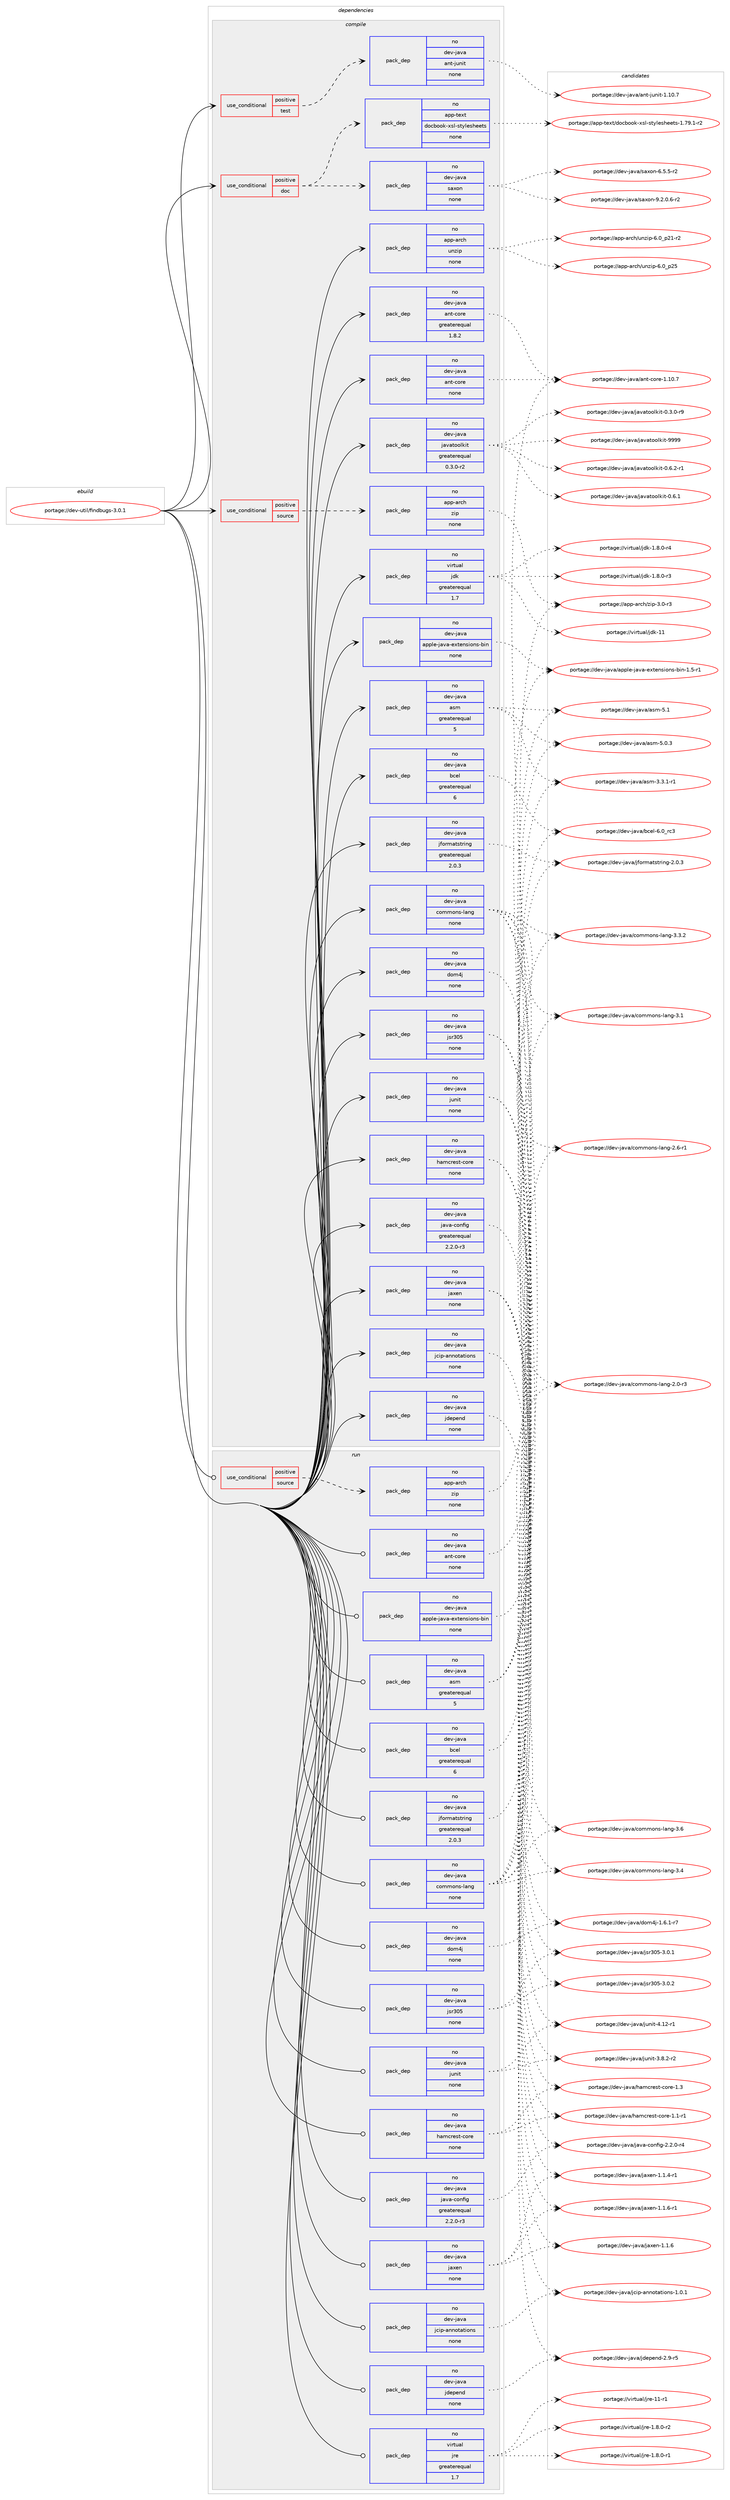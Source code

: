 digraph prolog {

# *************
# Graph options
# *************

newrank=true;
concentrate=true;
compound=true;
graph [rankdir=LR,fontname=Helvetica,fontsize=10,ranksep=1.5];#, ranksep=2.5, nodesep=0.2];
edge  [arrowhead=vee];
node  [fontname=Helvetica,fontsize=10];

# **********
# The ebuild
# **********

subgraph cluster_leftcol {
color=gray;
label=<<i>ebuild</i>>;
id [label="portage://dev-util/findbugs-3.0.1", color=red, width=4, href="../dev-util/findbugs-3.0.1.svg"];
}

# ****************
# The dependencies
# ****************

subgraph cluster_midcol {
color=gray;
label=<<i>dependencies</i>>;
subgraph cluster_compile {
fillcolor="#eeeeee";
style=filled;
label=<<i>compile</i>>;
subgraph cond62687 {
dependency302187 [label=<<TABLE BORDER="0" CELLBORDER="1" CELLSPACING="0" CELLPADDING="4"><TR><TD ROWSPAN="3" CELLPADDING="10">use_conditional</TD></TR><TR><TD>positive</TD></TR><TR><TD>doc</TD></TR></TABLE>>, shape=none, color=red];
subgraph pack234852 {
dependency302188 [label=<<TABLE BORDER="0" CELLBORDER="1" CELLSPACING="0" CELLPADDING="4" WIDTH="220"><TR><TD ROWSPAN="6" CELLPADDING="30">pack_dep</TD></TR><TR><TD WIDTH="110">no</TD></TR><TR><TD>app-text</TD></TR><TR><TD>docbook-xsl-stylesheets</TD></TR><TR><TD>none</TD></TR><TR><TD></TD></TR></TABLE>>, shape=none, color=blue];
}
dependency302187:e -> dependency302188:w [weight=20,style="dashed",arrowhead="vee"];
subgraph pack234853 {
dependency302189 [label=<<TABLE BORDER="0" CELLBORDER="1" CELLSPACING="0" CELLPADDING="4" WIDTH="220"><TR><TD ROWSPAN="6" CELLPADDING="30">pack_dep</TD></TR><TR><TD WIDTH="110">no</TD></TR><TR><TD>dev-java</TD></TR><TR><TD>saxon</TD></TR><TR><TD>none</TD></TR><TR><TD></TD></TR></TABLE>>, shape=none, color=blue];
}
dependency302187:e -> dependency302189:w [weight=20,style="dashed",arrowhead="vee"];
}
id:e -> dependency302187:w [weight=20,style="solid",arrowhead="vee"];
subgraph cond62688 {
dependency302190 [label=<<TABLE BORDER="0" CELLBORDER="1" CELLSPACING="0" CELLPADDING="4"><TR><TD ROWSPAN="3" CELLPADDING="10">use_conditional</TD></TR><TR><TD>positive</TD></TR><TR><TD>source</TD></TR></TABLE>>, shape=none, color=red];
subgraph pack234854 {
dependency302191 [label=<<TABLE BORDER="0" CELLBORDER="1" CELLSPACING="0" CELLPADDING="4" WIDTH="220"><TR><TD ROWSPAN="6" CELLPADDING="30">pack_dep</TD></TR><TR><TD WIDTH="110">no</TD></TR><TR><TD>app-arch</TD></TR><TR><TD>zip</TD></TR><TR><TD>none</TD></TR><TR><TD></TD></TR></TABLE>>, shape=none, color=blue];
}
dependency302190:e -> dependency302191:w [weight=20,style="dashed",arrowhead="vee"];
}
id:e -> dependency302190:w [weight=20,style="solid",arrowhead="vee"];
subgraph cond62689 {
dependency302192 [label=<<TABLE BORDER="0" CELLBORDER="1" CELLSPACING="0" CELLPADDING="4"><TR><TD ROWSPAN="3" CELLPADDING="10">use_conditional</TD></TR><TR><TD>positive</TD></TR><TR><TD>test</TD></TR></TABLE>>, shape=none, color=red];
subgraph pack234855 {
dependency302193 [label=<<TABLE BORDER="0" CELLBORDER="1" CELLSPACING="0" CELLPADDING="4" WIDTH="220"><TR><TD ROWSPAN="6" CELLPADDING="30">pack_dep</TD></TR><TR><TD WIDTH="110">no</TD></TR><TR><TD>dev-java</TD></TR><TR><TD>ant-junit</TD></TR><TR><TD>none</TD></TR><TR><TD></TD></TR></TABLE>>, shape=none, color=blue];
}
dependency302192:e -> dependency302193:w [weight=20,style="dashed",arrowhead="vee"];
}
id:e -> dependency302192:w [weight=20,style="solid",arrowhead="vee"];
subgraph pack234856 {
dependency302194 [label=<<TABLE BORDER="0" CELLBORDER="1" CELLSPACING="0" CELLPADDING="4" WIDTH="220"><TR><TD ROWSPAN="6" CELLPADDING="30">pack_dep</TD></TR><TR><TD WIDTH="110">no</TD></TR><TR><TD>app-arch</TD></TR><TR><TD>unzip</TD></TR><TR><TD>none</TD></TR><TR><TD></TD></TR></TABLE>>, shape=none, color=blue];
}
id:e -> dependency302194:w [weight=20,style="solid",arrowhead="vee"];
subgraph pack234857 {
dependency302195 [label=<<TABLE BORDER="0" CELLBORDER="1" CELLSPACING="0" CELLPADDING="4" WIDTH="220"><TR><TD ROWSPAN="6" CELLPADDING="30">pack_dep</TD></TR><TR><TD WIDTH="110">no</TD></TR><TR><TD>dev-java</TD></TR><TR><TD>ant-core</TD></TR><TR><TD>greaterequal</TD></TR><TR><TD>1.8.2</TD></TR></TABLE>>, shape=none, color=blue];
}
id:e -> dependency302195:w [weight=20,style="solid",arrowhead="vee"];
subgraph pack234858 {
dependency302196 [label=<<TABLE BORDER="0" CELLBORDER="1" CELLSPACING="0" CELLPADDING="4" WIDTH="220"><TR><TD ROWSPAN="6" CELLPADDING="30">pack_dep</TD></TR><TR><TD WIDTH="110">no</TD></TR><TR><TD>dev-java</TD></TR><TR><TD>ant-core</TD></TR><TR><TD>none</TD></TR><TR><TD></TD></TR></TABLE>>, shape=none, color=blue];
}
id:e -> dependency302196:w [weight=20,style="solid",arrowhead="vee"];
subgraph pack234859 {
dependency302197 [label=<<TABLE BORDER="0" CELLBORDER="1" CELLSPACING="0" CELLPADDING="4" WIDTH="220"><TR><TD ROWSPAN="6" CELLPADDING="30">pack_dep</TD></TR><TR><TD WIDTH="110">no</TD></TR><TR><TD>dev-java</TD></TR><TR><TD>apple-java-extensions-bin</TD></TR><TR><TD>none</TD></TR><TR><TD></TD></TR></TABLE>>, shape=none, color=blue];
}
id:e -> dependency302197:w [weight=20,style="solid",arrowhead="vee"];
subgraph pack234860 {
dependency302198 [label=<<TABLE BORDER="0" CELLBORDER="1" CELLSPACING="0" CELLPADDING="4" WIDTH="220"><TR><TD ROWSPAN="6" CELLPADDING="30">pack_dep</TD></TR><TR><TD WIDTH="110">no</TD></TR><TR><TD>dev-java</TD></TR><TR><TD>asm</TD></TR><TR><TD>greaterequal</TD></TR><TR><TD>5</TD></TR></TABLE>>, shape=none, color=blue];
}
id:e -> dependency302198:w [weight=20,style="solid",arrowhead="vee"];
subgraph pack234861 {
dependency302199 [label=<<TABLE BORDER="0" CELLBORDER="1" CELLSPACING="0" CELLPADDING="4" WIDTH="220"><TR><TD ROWSPAN="6" CELLPADDING="30">pack_dep</TD></TR><TR><TD WIDTH="110">no</TD></TR><TR><TD>dev-java</TD></TR><TR><TD>bcel</TD></TR><TR><TD>greaterequal</TD></TR><TR><TD>6</TD></TR></TABLE>>, shape=none, color=blue];
}
id:e -> dependency302199:w [weight=20,style="solid",arrowhead="vee"];
subgraph pack234862 {
dependency302200 [label=<<TABLE BORDER="0" CELLBORDER="1" CELLSPACING="0" CELLPADDING="4" WIDTH="220"><TR><TD ROWSPAN="6" CELLPADDING="30">pack_dep</TD></TR><TR><TD WIDTH="110">no</TD></TR><TR><TD>dev-java</TD></TR><TR><TD>commons-lang</TD></TR><TR><TD>none</TD></TR><TR><TD></TD></TR></TABLE>>, shape=none, color=blue];
}
id:e -> dependency302200:w [weight=20,style="solid",arrowhead="vee"];
subgraph pack234863 {
dependency302201 [label=<<TABLE BORDER="0" CELLBORDER="1" CELLSPACING="0" CELLPADDING="4" WIDTH="220"><TR><TD ROWSPAN="6" CELLPADDING="30">pack_dep</TD></TR><TR><TD WIDTH="110">no</TD></TR><TR><TD>dev-java</TD></TR><TR><TD>dom4j</TD></TR><TR><TD>none</TD></TR><TR><TD></TD></TR></TABLE>>, shape=none, color=blue];
}
id:e -> dependency302201:w [weight=20,style="solid",arrowhead="vee"];
subgraph pack234864 {
dependency302202 [label=<<TABLE BORDER="0" CELLBORDER="1" CELLSPACING="0" CELLPADDING="4" WIDTH="220"><TR><TD ROWSPAN="6" CELLPADDING="30">pack_dep</TD></TR><TR><TD WIDTH="110">no</TD></TR><TR><TD>dev-java</TD></TR><TR><TD>hamcrest-core</TD></TR><TR><TD>none</TD></TR><TR><TD></TD></TR></TABLE>>, shape=none, color=blue];
}
id:e -> dependency302202:w [weight=20,style="solid",arrowhead="vee"];
subgraph pack234865 {
dependency302203 [label=<<TABLE BORDER="0" CELLBORDER="1" CELLSPACING="0" CELLPADDING="4" WIDTH="220"><TR><TD ROWSPAN="6" CELLPADDING="30">pack_dep</TD></TR><TR><TD WIDTH="110">no</TD></TR><TR><TD>dev-java</TD></TR><TR><TD>java-config</TD></TR><TR><TD>greaterequal</TD></TR><TR><TD>2.2.0-r3</TD></TR></TABLE>>, shape=none, color=blue];
}
id:e -> dependency302203:w [weight=20,style="solid",arrowhead="vee"];
subgraph pack234866 {
dependency302204 [label=<<TABLE BORDER="0" CELLBORDER="1" CELLSPACING="0" CELLPADDING="4" WIDTH="220"><TR><TD ROWSPAN="6" CELLPADDING="30">pack_dep</TD></TR><TR><TD WIDTH="110">no</TD></TR><TR><TD>dev-java</TD></TR><TR><TD>javatoolkit</TD></TR><TR><TD>greaterequal</TD></TR><TR><TD>0.3.0-r2</TD></TR></TABLE>>, shape=none, color=blue];
}
id:e -> dependency302204:w [weight=20,style="solid",arrowhead="vee"];
subgraph pack234867 {
dependency302205 [label=<<TABLE BORDER="0" CELLBORDER="1" CELLSPACING="0" CELLPADDING="4" WIDTH="220"><TR><TD ROWSPAN="6" CELLPADDING="30">pack_dep</TD></TR><TR><TD WIDTH="110">no</TD></TR><TR><TD>dev-java</TD></TR><TR><TD>jaxen</TD></TR><TR><TD>none</TD></TR><TR><TD></TD></TR></TABLE>>, shape=none, color=blue];
}
id:e -> dependency302205:w [weight=20,style="solid",arrowhead="vee"];
subgraph pack234868 {
dependency302206 [label=<<TABLE BORDER="0" CELLBORDER="1" CELLSPACING="0" CELLPADDING="4" WIDTH="220"><TR><TD ROWSPAN="6" CELLPADDING="30">pack_dep</TD></TR><TR><TD WIDTH="110">no</TD></TR><TR><TD>dev-java</TD></TR><TR><TD>jcip-annotations</TD></TR><TR><TD>none</TD></TR><TR><TD></TD></TR></TABLE>>, shape=none, color=blue];
}
id:e -> dependency302206:w [weight=20,style="solid",arrowhead="vee"];
subgraph pack234869 {
dependency302207 [label=<<TABLE BORDER="0" CELLBORDER="1" CELLSPACING="0" CELLPADDING="4" WIDTH="220"><TR><TD ROWSPAN="6" CELLPADDING="30">pack_dep</TD></TR><TR><TD WIDTH="110">no</TD></TR><TR><TD>dev-java</TD></TR><TR><TD>jdepend</TD></TR><TR><TD>none</TD></TR><TR><TD></TD></TR></TABLE>>, shape=none, color=blue];
}
id:e -> dependency302207:w [weight=20,style="solid",arrowhead="vee"];
subgraph pack234870 {
dependency302208 [label=<<TABLE BORDER="0" CELLBORDER="1" CELLSPACING="0" CELLPADDING="4" WIDTH="220"><TR><TD ROWSPAN="6" CELLPADDING="30">pack_dep</TD></TR><TR><TD WIDTH="110">no</TD></TR><TR><TD>dev-java</TD></TR><TR><TD>jformatstring</TD></TR><TR><TD>greaterequal</TD></TR><TR><TD>2.0.3</TD></TR></TABLE>>, shape=none, color=blue];
}
id:e -> dependency302208:w [weight=20,style="solid",arrowhead="vee"];
subgraph pack234871 {
dependency302209 [label=<<TABLE BORDER="0" CELLBORDER="1" CELLSPACING="0" CELLPADDING="4" WIDTH="220"><TR><TD ROWSPAN="6" CELLPADDING="30">pack_dep</TD></TR><TR><TD WIDTH="110">no</TD></TR><TR><TD>dev-java</TD></TR><TR><TD>jsr305</TD></TR><TR><TD>none</TD></TR><TR><TD></TD></TR></TABLE>>, shape=none, color=blue];
}
id:e -> dependency302209:w [weight=20,style="solid",arrowhead="vee"];
subgraph pack234872 {
dependency302210 [label=<<TABLE BORDER="0" CELLBORDER="1" CELLSPACING="0" CELLPADDING="4" WIDTH="220"><TR><TD ROWSPAN="6" CELLPADDING="30">pack_dep</TD></TR><TR><TD WIDTH="110">no</TD></TR><TR><TD>dev-java</TD></TR><TR><TD>junit</TD></TR><TR><TD>none</TD></TR><TR><TD></TD></TR></TABLE>>, shape=none, color=blue];
}
id:e -> dependency302210:w [weight=20,style="solid",arrowhead="vee"];
subgraph pack234873 {
dependency302211 [label=<<TABLE BORDER="0" CELLBORDER="1" CELLSPACING="0" CELLPADDING="4" WIDTH="220"><TR><TD ROWSPAN="6" CELLPADDING="30">pack_dep</TD></TR><TR><TD WIDTH="110">no</TD></TR><TR><TD>virtual</TD></TR><TR><TD>jdk</TD></TR><TR><TD>greaterequal</TD></TR><TR><TD>1.7</TD></TR></TABLE>>, shape=none, color=blue];
}
id:e -> dependency302211:w [weight=20,style="solid",arrowhead="vee"];
}
subgraph cluster_compileandrun {
fillcolor="#eeeeee";
style=filled;
label=<<i>compile and run</i>>;
}
subgraph cluster_run {
fillcolor="#eeeeee";
style=filled;
label=<<i>run</i>>;
subgraph cond62690 {
dependency302212 [label=<<TABLE BORDER="0" CELLBORDER="1" CELLSPACING="0" CELLPADDING="4"><TR><TD ROWSPAN="3" CELLPADDING="10">use_conditional</TD></TR><TR><TD>positive</TD></TR><TR><TD>source</TD></TR></TABLE>>, shape=none, color=red];
subgraph pack234874 {
dependency302213 [label=<<TABLE BORDER="0" CELLBORDER="1" CELLSPACING="0" CELLPADDING="4" WIDTH="220"><TR><TD ROWSPAN="6" CELLPADDING="30">pack_dep</TD></TR><TR><TD WIDTH="110">no</TD></TR><TR><TD>app-arch</TD></TR><TR><TD>zip</TD></TR><TR><TD>none</TD></TR><TR><TD></TD></TR></TABLE>>, shape=none, color=blue];
}
dependency302212:e -> dependency302213:w [weight=20,style="dashed",arrowhead="vee"];
}
id:e -> dependency302212:w [weight=20,style="solid",arrowhead="odot"];
subgraph pack234875 {
dependency302214 [label=<<TABLE BORDER="0" CELLBORDER="1" CELLSPACING="0" CELLPADDING="4" WIDTH="220"><TR><TD ROWSPAN="6" CELLPADDING="30">pack_dep</TD></TR><TR><TD WIDTH="110">no</TD></TR><TR><TD>dev-java</TD></TR><TR><TD>ant-core</TD></TR><TR><TD>none</TD></TR><TR><TD></TD></TR></TABLE>>, shape=none, color=blue];
}
id:e -> dependency302214:w [weight=20,style="solid",arrowhead="odot"];
subgraph pack234876 {
dependency302215 [label=<<TABLE BORDER="0" CELLBORDER="1" CELLSPACING="0" CELLPADDING="4" WIDTH="220"><TR><TD ROWSPAN="6" CELLPADDING="30">pack_dep</TD></TR><TR><TD WIDTH="110">no</TD></TR><TR><TD>dev-java</TD></TR><TR><TD>apple-java-extensions-bin</TD></TR><TR><TD>none</TD></TR><TR><TD></TD></TR></TABLE>>, shape=none, color=blue];
}
id:e -> dependency302215:w [weight=20,style="solid",arrowhead="odot"];
subgraph pack234877 {
dependency302216 [label=<<TABLE BORDER="0" CELLBORDER="1" CELLSPACING="0" CELLPADDING="4" WIDTH="220"><TR><TD ROWSPAN="6" CELLPADDING="30">pack_dep</TD></TR><TR><TD WIDTH="110">no</TD></TR><TR><TD>dev-java</TD></TR><TR><TD>asm</TD></TR><TR><TD>greaterequal</TD></TR><TR><TD>5</TD></TR></TABLE>>, shape=none, color=blue];
}
id:e -> dependency302216:w [weight=20,style="solid",arrowhead="odot"];
subgraph pack234878 {
dependency302217 [label=<<TABLE BORDER="0" CELLBORDER="1" CELLSPACING="0" CELLPADDING="4" WIDTH="220"><TR><TD ROWSPAN="6" CELLPADDING="30">pack_dep</TD></TR><TR><TD WIDTH="110">no</TD></TR><TR><TD>dev-java</TD></TR><TR><TD>bcel</TD></TR><TR><TD>greaterequal</TD></TR><TR><TD>6</TD></TR></TABLE>>, shape=none, color=blue];
}
id:e -> dependency302217:w [weight=20,style="solid",arrowhead="odot"];
subgraph pack234879 {
dependency302218 [label=<<TABLE BORDER="0" CELLBORDER="1" CELLSPACING="0" CELLPADDING="4" WIDTH="220"><TR><TD ROWSPAN="6" CELLPADDING="30">pack_dep</TD></TR><TR><TD WIDTH="110">no</TD></TR><TR><TD>dev-java</TD></TR><TR><TD>commons-lang</TD></TR><TR><TD>none</TD></TR><TR><TD></TD></TR></TABLE>>, shape=none, color=blue];
}
id:e -> dependency302218:w [weight=20,style="solid",arrowhead="odot"];
subgraph pack234880 {
dependency302219 [label=<<TABLE BORDER="0" CELLBORDER="1" CELLSPACING="0" CELLPADDING="4" WIDTH="220"><TR><TD ROWSPAN="6" CELLPADDING="30">pack_dep</TD></TR><TR><TD WIDTH="110">no</TD></TR><TR><TD>dev-java</TD></TR><TR><TD>dom4j</TD></TR><TR><TD>none</TD></TR><TR><TD></TD></TR></TABLE>>, shape=none, color=blue];
}
id:e -> dependency302219:w [weight=20,style="solid",arrowhead="odot"];
subgraph pack234881 {
dependency302220 [label=<<TABLE BORDER="0" CELLBORDER="1" CELLSPACING="0" CELLPADDING="4" WIDTH="220"><TR><TD ROWSPAN="6" CELLPADDING="30">pack_dep</TD></TR><TR><TD WIDTH="110">no</TD></TR><TR><TD>dev-java</TD></TR><TR><TD>hamcrest-core</TD></TR><TR><TD>none</TD></TR><TR><TD></TD></TR></TABLE>>, shape=none, color=blue];
}
id:e -> dependency302220:w [weight=20,style="solid",arrowhead="odot"];
subgraph pack234882 {
dependency302221 [label=<<TABLE BORDER="0" CELLBORDER="1" CELLSPACING="0" CELLPADDING="4" WIDTH="220"><TR><TD ROWSPAN="6" CELLPADDING="30">pack_dep</TD></TR><TR><TD WIDTH="110">no</TD></TR><TR><TD>dev-java</TD></TR><TR><TD>java-config</TD></TR><TR><TD>greaterequal</TD></TR><TR><TD>2.2.0-r3</TD></TR></TABLE>>, shape=none, color=blue];
}
id:e -> dependency302221:w [weight=20,style="solid",arrowhead="odot"];
subgraph pack234883 {
dependency302222 [label=<<TABLE BORDER="0" CELLBORDER="1" CELLSPACING="0" CELLPADDING="4" WIDTH="220"><TR><TD ROWSPAN="6" CELLPADDING="30">pack_dep</TD></TR><TR><TD WIDTH="110">no</TD></TR><TR><TD>dev-java</TD></TR><TR><TD>jaxen</TD></TR><TR><TD>none</TD></TR><TR><TD></TD></TR></TABLE>>, shape=none, color=blue];
}
id:e -> dependency302222:w [weight=20,style="solid",arrowhead="odot"];
subgraph pack234884 {
dependency302223 [label=<<TABLE BORDER="0" CELLBORDER="1" CELLSPACING="0" CELLPADDING="4" WIDTH="220"><TR><TD ROWSPAN="6" CELLPADDING="30">pack_dep</TD></TR><TR><TD WIDTH="110">no</TD></TR><TR><TD>dev-java</TD></TR><TR><TD>jcip-annotations</TD></TR><TR><TD>none</TD></TR><TR><TD></TD></TR></TABLE>>, shape=none, color=blue];
}
id:e -> dependency302223:w [weight=20,style="solid",arrowhead="odot"];
subgraph pack234885 {
dependency302224 [label=<<TABLE BORDER="0" CELLBORDER="1" CELLSPACING="0" CELLPADDING="4" WIDTH="220"><TR><TD ROWSPAN="6" CELLPADDING="30">pack_dep</TD></TR><TR><TD WIDTH="110">no</TD></TR><TR><TD>dev-java</TD></TR><TR><TD>jdepend</TD></TR><TR><TD>none</TD></TR><TR><TD></TD></TR></TABLE>>, shape=none, color=blue];
}
id:e -> dependency302224:w [weight=20,style="solid",arrowhead="odot"];
subgraph pack234886 {
dependency302225 [label=<<TABLE BORDER="0" CELLBORDER="1" CELLSPACING="0" CELLPADDING="4" WIDTH="220"><TR><TD ROWSPAN="6" CELLPADDING="30">pack_dep</TD></TR><TR><TD WIDTH="110">no</TD></TR><TR><TD>dev-java</TD></TR><TR><TD>jformatstring</TD></TR><TR><TD>greaterequal</TD></TR><TR><TD>2.0.3</TD></TR></TABLE>>, shape=none, color=blue];
}
id:e -> dependency302225:w [weight=20,style="solid",arrowhead="odot"];
subgraph pack234887 {
dependency302226 [label=<<TABLE BORDER="0" CELLBORDER="1" CELLSPACING="0" CELLPADDING="4" WIDTH="220"><TR><TD ROWSPAN="6" CELLPADDING="30">pack_dep</TD></TR><TR><TD WIDTH="110">no</TD></TR><TR><TD>dev-java</TD></TR><TR><TD>jsr305</TD></TR><TR><TD>none</TD></TR><TR><TD></TD></TR></TABLE>>, shape=none, color=blue];
}
id:e -> dependency302226:w [weight=20,style="solid",arrowhead="odot"];
subgraph pack234888 {
dependency302227 [label=<<TABLE BORDER="0" CELLBORDER="1" CELLSPACING="0" CELLPADDING="4" WIDTH="220"><TR><TD ROWSPAN="6" CELLPADDING="30">pack_dep</TD></TR><TR><TD WIDTH="110">no</TD></TR><TR><TD>dev-java</TD></TR><TR><TD>junit</TD></TR><TR><TD>none</TD></TR><TR><TD></TD></TR></TABLE>>, shape=none, color=blue];
}
id:e -> dependency302227:w [weight=20,style="solid",arrowhead="odot"];
subgraph pack234889 {
dependency302228 [label=<<TABLE BORDER="0" CELLBORDER="1" CELLSPACING="0" CELLPADDING="4" WIDTH="220"><TR><TD ROWSPAN="6" CELLPADDING="30">pack_dep</TD></TR><TR><TD WIDTH="110">no</TD></TR><TR><TD>virtual</TD></TR><TR><TD>jre</TD></TR><TR><TD>greaterequal</TD></TR><TR><TD>1.7</TD></TR></TABLE>>, shape=none, color=blue];
}
id:e -> dependency302228:w [weight=20,style="solid",arrowhead="odot"];
}
}

# **************
# The candidates
# **************

subgraph cluster_choices {
rank=same;
color=gray;
label=<<i>candidates</i>>;

subgraph choice234852 {
color=black;
nodesep=1;
choice97112112451161011201164710011199981111111074512011510845115116121108101115104101101116115454946555746494511450 [label="portage://app-text/docbook-xsl-stylesheets-1.79.1-r2", color=red, width=4,href="../app-text/docbook-xsl-stylesheets-1.79.1-r2.svg"];
dependency302188:e -> choice97112112451161011201164710011199981111111074512011510845115116121108101115104101101116115454946555746494511450:w [style=dotted,weight="100"];
}
subgraph choice234853 {
color=black;
nodesep=1;
choice100101118451069711897471159712011111045574650464846544511450 [label="portage://dev-java/saxon-9.2.0.6-r2", color=red, width=4,href="../dev-java/saxon-9.2.0.6-r2.svg"];
choice10010111845106971189747115971201111104554465346534511450 [label="portage://dev-java/saxon-6.5.5-r2", color=red, width=4,href="../dev-java/saxon-6.5.5-r2.svg"];
dependency302189:e -> choice100101118451069711897471159712011111045574650464846544511450:w [style=dotted,weight="100"];
dependency302189:e -> choice10010111845106971189747115971201111104554465346534511450:w [style=dotted,weight="100"];
}
subgraph choice234854 {
color=black;
nodesep=1;
choice9711211245971149910447122105112455146484511451 [label="portage://app-arch/zip-3.0-r3", color=red, width=4,href="../app-arch/zip-3.0-r3.svg"];
dependency302191:e -> choice9711211245971149910447122105112455146484511451:w [style=dotted,weight="100"];
}
subgraph choice234855 {
color=black;
nodesep=1;
choice10010111845106971189747971101164510611711010511645494649484655 [label="portage://dev-java/ant-junit-1.10.7", color=red, width=4,href="../dev-java/ant-junit-1.10.7.svg"];
dependency302193:e -> choice10010111845106971189747971101164510611711010511645494649484655:w [style=dotted,weight="100"];
}
subgraph choice234856 {
color=black;
nodesep=1;
choice971121124597114991044711711012210511245544648951125053 [label="portage://app-arch/unzip-6.0_p25", color=red, width=4,href="../app-arch/unzip-6.0_p25.svg"];
choice9711211245971149910447117110122105112455446489511250494511450 [label="portage://app-arch/unzip-6.0_p21-r2", color=red, width=4,href="../app-arch/unzip-6.0_p21-r2.svg"];
dependency302194:e -> choice971121124597114991044711711012210511245544648951125053:w [style=dotted,weight="100"];
dependency302194:e -> choice9711211245971149910447117110122105112455446489511250494511450:w [style=dotted,weight="100"];
}
subgraph choice234857 {
color=black;
nodesep=1;
choice1001011184510697118974797110116459911111410145494649484655 [label="portage://dev-java/ant-core-1.10.7", color=red, width=4,href="../dev-java/ant-core-1.10.7.svg"];
dependency302195:e -> choice1001011184510697118974797110116459911111410145494649484655:w [style=dotted,weight="100"];
}
subgraph choice234858 {
color=black;
nodesep=1;
choice1001011184510697118974797110116459911111410145494649484655 [label="portage://dev-java/ant-core-1.10.7", color=red, width=4,href="../dev-java/ant-core-1.10.7.svg"];
dependency302196:e -> choice1001011184510697118974797110116459911111410145494649484655:w [style=dotted,weight="100"];
}
subgraph choice234859 {
color=black;
nodesep=1;
choice1001011184510697118974797112112108101451069711897451011201161011101151051111101154598105110454946534511449 [label="portage://dev-java/apple-java-extensions-bin-1.5-r1", color=red, width=4,href="../dev-java/apple-java-extensions-bin-1.5-r1.svg"];
dependency302197:e -> choice1001011184510697118974797112112108101451069711897451011201161011101151051111101154598105110454946534511449:w [style=dotted,weight="100"];
}
subgraph choice234860 {
color=black;
nodesep=1;
choice100101118451069711897479711510945534649 [label="portage://dev-java/asm-5.1", color=red, width=4,href="../dev-java/asm-5.1.svg"];
choice1001011184510697118974797115109455346484651 [label="portage://dev-java/asm-5.0.3", color=red, width=4,href="../dev-java/asm-5.0.3.svg"];
choice10010111845106971189747971151094551465146494511449 [label="portage://dev-java/asm-3.3.1-r1", color=red, width=4,href="../dev-java/asm-3.3.1-r1.svg"];
dependency302198:e -> choice100101118451069711897479711510945534649:w [style=dotted,weight="100"];
dependency302198:e -> choice1001011184510697118974797115109455346484651:w [style=dotted,weight="100"];
dependency302198:e -> choice10010111845106971189747971151094551465146494511449:w [style=dotted,weight="100"];
}
subgraph choice234861 {
color=black;
nodesep=1;
choice10010111845106971189747989910110845544648951149951 [label="portage://dev-java/bcel-6.0_rc3", color=red, width=4,href="../dev-java/bcel-6.0_rc3.svg"];
dependency302199:e -> choice10010111845106971189747989910110845544648951149951:w [style=dotted,weight="100"];
}
subgraph choice234862 {
color=black;
nodesep=1;
choice1001011184510697118974799111109109111110115451089711010345514654 [label="portage://dev-java/commons-lang-3.6", color=red, width=4,href="../dev-java/commons-lang-3.6.svg"];
choice1001011184510697118974799111109109111110115451089711010345514652 [label="portage://dev-java/commons-lang-3.4", color=red, width=4,href="../dev-java/commons-lang-3.4.svg"];
choice10010111845106971189747991111091091111101154510897110103455146514650 [label="portage://dev-java/commons-lang-3.3.2", color=red, width=4,href="../dev-java/commons-lang-3.3.2.svg"];
choice1001011184510697118974799111109109111110115451089711010345514649 [label="portage://dev-java/commons-lang-3.1", color=red, width=4,href="../dev-java/commons-lang-3.1.svg"];
choice10010111845106971189747991111091091111101154510897110103455046544511449 [label="portage://dev-java/commons-lang-2.6-r1", color=red, width=4,href="../dev-java/commons-lang-2.6-r1.svg"];
choice10010111845106971189747991111091091111101154510897110103455046484511451 [label="portage://dev-java/commons-lang-2.0-r3", color=red, width=4,href="../dev-java/commons-lang-2.0-r3.svg"];
dependency302200:e -> choice1001011184510697118974799111109109111110115451089711010345514654:w [style=dotted,weight="100"];
dependency302200:e -> choice1001011184510697118974799111109109111110115451089711010345514652:w [style=dotted,weight="100"];
dependency302200:e -> choice10010111845106971189747991111091091111101154510897110103455146514650:w [style=dotted,weight="100"];
dependency302200:e -> choice1001011184510697118974799111109109111110115451089711010345514649:w [style=dotted,weight="100"];
dependency302200:e -> choice10010111845106971189747991111091091111101154510897110103455046544511449:w [style=dotted,weight="100"];
dependency302200:e -> choice10010111845106971189747991111091091111101154510897110103455046484511451:w [style=dotted,weight="100"];
}
subgraph choice234863 {
color=black;
nodesep=1;
choice10010111845106971189747100111109521064549465446494511455 [label="portage://dev-java/dom4j-1.6.1-r7", color=red, width=4,href="../dev-java/dom4j-1.6.1-r7.svg"];
dependency302201:e -> choice10010111845106971189747100111109521064549465446494511455:w [style=dotted,weight="100"];
}
subgraph choice234864 {
color=black;
nodesep=1;
choice100101118451069711897471049710999114101115116459911111410145494651 [label="portage://dev-java/hamcrest-core-1.3", color=red, width=4,href="../dev-java/hamcrest-core-1.3.svg"];
choice1001011184510697118974710497109991141011151164599111114101454946494511449 [label="portage://dev-java/hamcrest-core-1.1-r1", color=red, width=4,href="../dev-java/hamcrest-core-1.1-r1.svg"];
dependency302202:e -> choice100101118451069711897471049710999114101115116459911111410145494651:w [style=dotted,weight="100"];
dependency302202:e -> choice1001011184510697118974710497109991141011151164599111114101454946494511449:w [style=dotted,weight="100"];
}
subgraph choice234865 {
color=black;
nodesep=1;
choice10010111845106971189747106971189745991111101021051034550465046484511452 [label="portage://dev-java/java-config-2.2.0-r4", color=red, width=4,href="../dev-java/java-config-2.2.0-r4.svg"];
dependency302203:e -> choice10010111845106971189747106971189745991111101021051034550465046484511452:w [style=dotted,weight="100"];
}
subgraph choice234866 {
color=black;
nodesep=1;
choice1001011184510697118974710697118971161111111081071051164557575757 [label="portage://dev-java/javatoolkit-9999", color=red, width=4,href="../dev-java/javatoolkit-9999.svg"];
choice1001011184510697118974710697118971161111111081071051164548465446504511449 [label="portage://dev-java/javatoolkit-0.6.2-r1", color=red, width=4,href="../dev-java/javatoolkit-0.6.2-r1.svg"];
choice100101118451069711897471069711897116111111108107105116454846544649 [label="portage://dev-java/javatoolkit-0.6.1", color=red, width=4,href="../dev-java/javatoolkit-0.6.1.svg"];
choice1001011184510697118974710697118971161111111081071051164548465146484511457 [label="portage://dev-java/javatoolkit-0.3.0-r9", color=red, width=4,href="../dev-java/javatoolkit-0.3.0-r9.svg"];
dependency302204:e -> choice1001011184510697118974710697118971161111111081071051164557575757:w [style=dotted,weight="100"];
dependency302204:e -> choice1001011184510697118974710697118971161111111081071051164548465446504511449:w [style=dotted,weight="100"];
dependency302204:e -> choice100101118451069711897471069711897116111111108107105116454846544649:w [style=dotted,weight="100"];
dependency302204:e -> choice1001011184510697118974710697118971161111111081071051164548465146484511457:w [style=dotted,weight="100"];
}
subgraph choice234867 {
color=black;
nodesep=1;
choice10010111845106971189747106971201011104549464946544511449 [label="portage://dev-java/jaxen-1.1.6-r1", color=red, width=4,href="../dev-java/jaxen-1.1.6-r1.svg"];
choice1001011184510697118974710697120101110454946494654 [label="portage://dev-java/jaxen-1.1.6", color=red, width=4,href="../dev-java/jaxen-1.1.6.svg"];
choice10010111845106971189747106971201011104549464946524511449 [label="portage://dev-java/jaxen-1.1.4-r1", color=red, width=4,href="../dev-java/jaxen-1.1.4-r1.svg"];
dependency302205:e -> choice10010111845106971189747106971201011104549464946544511449:w [style=dotted,weight="100"];
dependency302205:e -> choice1001011184510697118974710697120101110454946494654:w [style=dotted,weight="100"];
dependency302205:e -> choice10010111845106971189747106971201011104549464946524511449:w [style=dotted,weight="100"];
}
subgraph choice234868 {
color=black;
nodesep=1;
choice1001011184510697118974710699105112459711011011111697116105111110115454946484649 [label="portage://dev-java/jcip-annotations-1.0.1", color=red, width=4,href="../dev-java/jcip-annotations-1.0.1.svg"];
dependency302206:e -> choice1001011184510697118974710699105112459711011011111697116105111110115454946484649:w [style=dotted,weight="100"];
}
subgraph choice234869 {
color=black;
nodesep=1;
choice10010111845106971189747106100101112101110100455046574511453 [label="portage://dev-java/jdepend-2.9-r5", color=red, width=4,href="../dev-java/jdepend-2.9-r5.svg"];
dependency302207:e -> choice10010111845106971189747106100101112101110100455046574511453:w [style=dotted,weight="100"];
}
subgraph choice234870 {
color=black;
nodesep=1;
choice1001011184510697118974710610211111410997116115116114105110103455046484651 [label="portage://dev-java/jformatstring-2.0.3", color=red, width=4,href="../dev-java/jformatstring-2.0.3.svg"];
dependency302208:e -> choice1001011184510697118974710610211111410997116115116114105110103455046484651:w [style=dotted,weight="100"];
}
subgraph choice234871 {
color=black;
nodesep=1;
choice10010111845106971189747106115114514853455146484650 [label="portage://dev-java/jsr305-3.0.2", color=red, width=4,href="../dev-java/jsr305-3.0.2.svg"];
choice10010111845106971189747106115114514853455146484649 [label="portage://dev-java/jsr305-3.0.1", color=red, width=4,href="../dev-java/jsr305-3.0.1.svg"];
dependency302209:e -> choice10010111845106971189747106115114514853455146484650:w [style=dotted,weight="100"];
dependency302209:e -> choice10010111845106971189747106115114514853455146484649:w [style=dotted,weight="100"];
}
subgraph choice234872 {
color=black;
nodesep=1;
choice1001011184510697118974710611711010511645524649504511449 [label="portage://dev-java/junit-4.12-r1", color=red, width=4,href="../dev-java/junit-4.12-r1.svg"];
choice100101118451069711897471061171101051164551465646504511450 [label="portage://dev-java/junit-3.8.2-r2", color=red, width=4,href="../dev-java/junit-3.8.2-r2.svg"];
dependency302210:e -> choice1001011184510697118974710611711010511645524649504511449:w [style=dotted,weight="100"];
dependency302210:e -> choice100101118451069711897471061171101051164551465646504511450:w [style=dotted,weight="100"];
}
subgraph choice234873 {
color=black;
nodesep=1;
choice1181051141161179710847106100107454949 [label="portage://virtual/jdk-11", color=red, width=4,href="../virtual/jdk-11.svg"];
choice11810511411611797108471061001074549465646484511452 [label="portage://virtual/jdk-1.8.0-r4", color=red, width=4,href="../virtual/jdk-1.8.0-r4.svg"];
choice11810511411611797108471061001074549465646484511451 [label="portage://virtual/jdk-1.8.0-r3", color=red, width=4,href="../virtual/jdk-1.8.0-r3.svg"];
dependency302211:e -> choice1181051141161179710847106100107454949:w [style=dotted,weight="100"];
dependency302211:e -> choice11810511411611797108471061001074549465646484511452:w [style=dotted,weight="100"];
dependency302211:e -> choice11810511411611797108471061001074549465646484511451:w [style=dotted,weight="100"];
}
subgraph choice234874 {
color=black;
nodesep=1;
choice9711211245971149910447122105112455146484511451 [label="portage://app-arch/zip-3.0-r3", color=red, width=4,href="../app-arch/zip-3.0-r3.svg"];
dependency302213:e -> choice9711211245971149910447122105112455146484511451:w [style=dotted,weight="100"];
}
subgraph choice234875 {
color=black;
nodesep=1;
choice1001011184510697118974797110116459911111410145494649484655 [label="portage://dev-java/ant-core-1.10.7", color=red, width=4,href="../dev-java/ant-core-1.10.7.svg"];
dependency302214:e -> choice1001011184510697118974797110116459911111410145494649484655:w [style=dotted,weight="100"];
}
subgraph choice234876 {
color=black;
nodesep=1;
choice1001011184510697118974797112112108101451069711897451011201161011101151051111101154598105110454946534511449 [label="portage://dev-java/apple-java-extensions-bin-1.5-r1", color=red, width=4,href="../dev-java/apple-java-extensions-bin-1.5-r1.svg"];
dependency302215:e -> choice1001011184510697118974797112112108101451069711897451011201161011101151051111101154598105110454946534511449:w [style=dotted,weight="100"];
}
subgraph choice234877 {
color=black;
nodesep=1;
choice100101118451069711897479711510945534649 [label="portage://dev-java/asm-5.1", color=red, width=4,href="../dev-java/asm-5.1.svg"];
choice1001011184510697118974797115109455346484651 [label="portage://dev-java/asm-5.0.3", color=red, width=4,href="../dev-java/asm-5.0.3.svg"];
choice10010111845106971189747971151094551465146494511449 [label="portage://dev-java/asm-3.3.1-r1", color=red, width=4,href="../dev-java/asm-3.3.1-r1.svg"];
dependency302216:e -> choice100101118451069711897479711510945534649:w [style=dotted,weight="100"];
dependency302216:e -> choice1001011184510697118974797115109455346484651:w [style=dotted,weight="100"];
dependency302216:e -> choice10010111845106971189747971151094551465146494511449:w [style=dotted,weight="100"];
}
subgraph choice234878 {
color=black;
nodesep=1;
choice10010111845106971189747989910110845544648951149951 [label="portage://dev-java/bcel-6.0_rc3", color=red, width=4,href="../dev-java/bcel-6.0_rc3.svg"];
dependency302217:e -> choice10010111845106971189747989910110845544648951149951:w [style=dotted,weight="100"];
}
subgraph choice234879 {
color=black;
nodesep=1;
choice1001011184510697118974799111109109111110115451089711010345514654 [label="portage://dev-java/commons-lang-3.6", color=red, width=4,href="../dev-java/commons-lang-3.6.svg"];
choice1001011184510697118974799111109109111110115451089711010345514652 [label="portage://dev-java/commons-lang-3.4", color=red, width=4,href="../dev-java/commons-lang-3.4.svg"];
choice10010111845106971189747991111091091111101154510897110103455146514650 [label="portage://dev-java/commons-lang-3.3.2", color=red, width=4,href="../dev-java/commons-lang-3.3.2.svg"];
choice1001011184510697118974799111109109111110115451089711010345514649 [label="portage://dev-java/commons-lang-3.1", color=red, width=4,href="../dev-java/commons-lang-3.1.svg"];
choice10010111845106971189747991111091091111101154510897110103455046544511449 [label="portage://dev-java/commons-lang-2.6-r1", color=red, width=4,href="../dev-java/commons-lang-2.6-r1.svg"];
choice10010111845106971189747991111091091111101154510897110103455046484511451 [label="portage://dev-java/commons-lang-2.0-r3", color=red, width=4,href="../dev-java/commons-lang-2.0-r3.svg"];
dependency302218:e -> choice1001011184510697118974799111109109111110115451089711010345514654:w [style=dotted,weight="100"];
dependency302218:e -> choice1001011184510697118974799111109109111110115451089711010345514652:w [style=dotted,weight="100"];
dependency302218:e -> choice10010111845106971189747991111091091111101154510897110103455146514650:w [style=dotted,weight="100"];
dependency302218:e -> choice1001011184510697118974799111109109111110115451089711010345514649:w [style=dotted,weight="100"];
dependency302218:e -> choice10010111845106971189747991111091091111101154510897110103455046544511449:w [style=dotted,weight="100"];
dependency302218:e -> choice10010111845106971189747991111091091111101154510897110103455046484511451:w [style=dotted,weight="100"];
}
subgraph choice234880 {
color=black;
nodesep=1;
choice10010111845106971189747100111109521064549465446494511455 [label="portage://dev-java/dom4j-1.6.1-r7", color=red, width=4,href="../dev-java/dom4j-1.6.1-r7.svg"];
dependency302219:e -> choice10010111845106971189747100111109521064549465446494511455:w [style=dotted,weight="100"];
}
subgraph choice234881 {
color=black;
nodesep=1;
choice100101118451069711897471049710999114101115116459911111410145494651 [label="portage://dev-java/hamcrest-core-1.3", color=red, width=4,href="../dev-java/hamcrest-core-1.3.svg"];
choice1001011184510697118974710497109991141011151164599111114101454946494511449 [label="portage://dev-java/hamcrest-core-1.1-r1", color=red, width=4,href="../dev-java/hamcrest-core-1.1-r1.svg"];
dependency302220:e -> choice100101118451069711897471049710999114101115116459911111410145494651:w [style=dotted,weight="100"];
dependency302220:e -> choice1001011184510697118974710497109991141011151164599111114101454946494511449:w [style=dotted,weight="100"];
}
subgraph choice234882 {
color=black;
nodesep=1;
choice10010111845106971189747106971189745991111101021051034550465046484511452 [label="portage://dev-java/java-config-2.2.0-r4", color=red, width=4,href="../dev-java/java-config-2.2.0-r4.svg"];
dependency302221:e -> choice10010111845106971189747106971189745991111101021051034550465046484511452:w [style=dotted,weight="100"];
}
subgraph choice234883 {
color=black;
nodesep=1;
choice10010111845106971189747106971201011104549464946544511449 [label="portage://dev-java/jaxen-1.1.6-r1", color=red, width=4,href="../dev-java/jaxen-1.1.6-r1.svg"];
choice1001011184510697118974710697120101110454946494654 [label="portage://dev-java/jaxen-1.1.6", color=red, width=4,href="../dev-java/jaxen-1.1.6.svg"];
choice10010111845106971189747106971201011104549464946524511449 [label="portage://dev-java/jaxen-1.1.4-r1", color=red, width=4,href="../dev-java/jaxen-1.1.4-r1.svg"];
dependency302222:e -> choice10010111845106971189747106971201011104549464946544511449:w [style=dotted,weight="100"];
dependency302222:e -> choice1001011184510697118974710697120101110454946494654:w [style=dotted,weight="100"];
dependency302222:e -> choice10010111845106971189747106971201011104549464946524511449:w [style=dotted,weight="100"];
}
subgraph choice234884 {
color=black;
nodesep=1;
choice1001011184510697118974710699105112459711011011111697116105111110115454946484649 [label="portage://dev-java/jcip-annotations-1.0.1", color=red, width=4,href="../dev-java/jcip-annotations-1.0.1.svg"];
dependency302223:e -> choice1001011184510697118974710699105112459711011011111697116105111110115454946484649:w [style=dotted,weight="100"];
}
subgraph choice234885 {
color=black;
nodesep=1;
choice10010111845106971189747106100101112101110100455046574511453 [label="portage://dev-java/jdepend-2.9-r5", color=red, width=4,href="../dev-java/jdepend-2.9-r5.svg"];
dependency302224:e -> choice10010111845106971189747106100101112101110100455046574511453:w [style=dotted,weight="100"];
}
subgraph choice234886 {
color=black;
nodesep=1;
choice1001011184510697118974710610211111410997116115116114105110103455046484651 [label="portage://dev-java/jformatstring-2.0.3", color=red, width=4,href="../dev-java/jformatstring-2.0.3.svg"];
dependency302225:e -> choice1001011184510697118974710610211111410997116115116114105110103455046484651:w [style=dotted,weight="100"];
}
subgraph choice234887 {
color=black;
nodesep=1;
choice10010111845106971189747106115114514853455146484650 [label="portage://dev-java/jsr305-3.0.2", color=red, width=4,href="../dev-java/jsr305-3.0.2.svg"];
choice10010111845106971189747106115114514853455146484649 [label="portage://dev-java/jsr305-3.0.1", color=red, width=4,href="../dev-java/jsr305-3.0.1.svg"];
dependency302226:e -> choice10010111845106971189747106115114514853455146484650:w [style=dotted,weight="100"];
dependency302226:e -> choice10010111845106971189747106115114514853455146484649:w [style=dotted,weight="100"];
}
subgraph choice234888 {
color=black;
nodesep=1;
choice1001011184510697118974710611711010511645524649504511449 [label="portage://dev-java/junit-4.12-r1", color=red, width=4,href="../dev-java/junit-4.12-r1.svg"];
choice100101118451069711897471061171101051164551465646504511450 [label="portage://dev-java/junit-3.8.2-r2", color=red, width=4,href="../dev-java/junit-3.8.2-r2.svg"];
dependency302227:e -> choice1001011184510697118974710611711010511645524649504511449:w [style=dotted,weight="100"];
dependency302227:e -> choice100101118451069711897471061171101051164551465646504511450:w [style=dotted,weight="100"];
}
subgraph choice234889 {
color=black;
nodesep=1;
choice11810511411611797108471061141014549494511449 [label="portage://virtual/jre-11-r1", color=red, width=4,href="../virtual/jre-11-r1.svg"];
choice11810511411611797108471061141014549465646484511450 [label="portage://virtual/jre-1.8.0-r2", color=red, width=4,href="../virtual/jre-1.8.0-r2.svg"];
choice11810511411611797108471061141014549465646484511449 [label="portage://virtual/jre-1.8.0-r1", color=red, width=4,href="../virtual/jre-1.8.0-r1.svg"];
dependency302228:e -> choice11810511411611797108471061141014549494511449:w [style=dotted,weight="100"];
dependency302228:e -> choice11810511411611797108471061141014549465646484511450:w [style=dotted,weight="100"];
dependency302228:e -> choice11810511411611797108471061141014549465646484511449:w [style=dotted,weight="100"];
}
}

}
